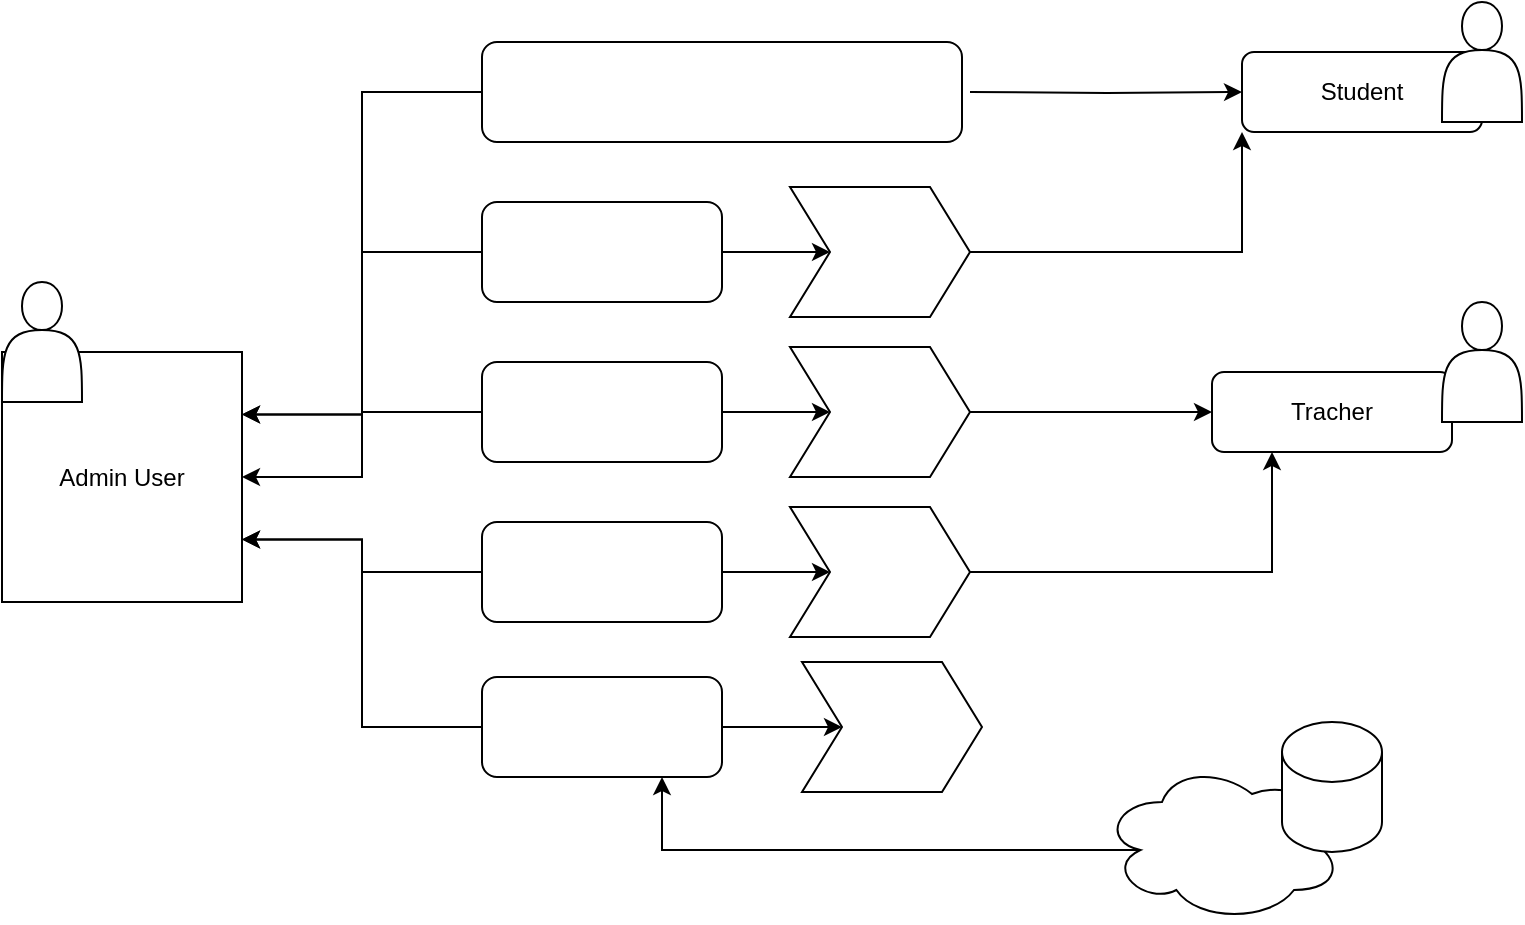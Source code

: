 <mxfile version="21.3.7" type="github">
  <diagram id="C5RBs43oDa-KdzZeNtuy" name="Page-1">
    <mxGraphModel dx="1032" dy="513" grid="1" gridSize="10" guides="1" tooltips="1" connect="1" arrows="1" fold="1" page="1" pageScale="1" pageWidth="827" pageHeight="1169" math="0" shadow="0">
      <root>
        <mxCell id="WIyWlLk6GJQsqaUBKTNV-0" />
        <mxCell id="WIyWlLk6GJQsqaUBKTNV-1" parent="WIyWlLk6GJQsqaUBKTNV-0" />
        <mxCell id="WIyWlLk6GJQsqaUBKTNV-7" value="Student" style="rounded=1;whiteSpace=wrap;html=1;fontSize=12;glass=0;strokeWidth=1;shadow=0;" parent="WIyWlLk6GJQsqaUBKTNV-1" vertex="1">
          <mxGeometry x="640" y="85" width="120" height="40" as="geometry" />
        </mxCell>
        <mxCell id="tOOunKCmAssYYQt0ti_w-0" value="Admin User" style="rounded=0;whiteSpace=wrap;html=1;" vertex="1" parent="WIyWlLk6GJQsqaUBKTNV-1">
          <mxGeometry x="20" y="235" width="120" height="125" as="geometry" />
        </mxCell>
        <mxCell id="tOOunKCmAssYYQt0ti_w-11" style="edgeStyle=orthogonalEdgeStyle;rounded=0;orthogonalLoop=1;jettySize=auto;html=1;entryX=1;entryY=0.25;entryDx=0;entryDy=0;" edge="1" parent="WIyWlLk6GJQsqaUBKTNV-1" source="tOOunKCmAssYYQt0ti_w-4" target="tOOunKCmAssYYQt0ti_w-0">
          <mxGeometry relative="1" as="geometry" />
        </mxCell>
        <mxCell id="tOOunKCmAssYYQt0ti_w-4" value="" style="rounded=1;whiteSpace=wrap;html=1;fontColor=#000066;labelBackgroundColor=#330000;" vertex="1" parent="WIyWlLk6GJQsqaUBKTNV-1">
          <mxGeometry x="260" y="80" width="240" height="50" as="geometry" />
        </mxCell>
        <mxCell id="tOOunKCmAssYYQt0ti_w-18" style="edgeStyle=orthogonalEdgeStyle;rounded=0;orthogonalLoop=1;jettySize=auto;html=1;entryX=1;entryY=0.25;entryDx=0;entryDy=0;" edge="1" parent="WIyWlLk6GJQsqaUBKTNV-1" source="tOOunKCmAssYYQt0ti_w-5" target="tOOunKCmAssYYQt0ti_w-0">
          <mxGeometry relative="1" as="geometry" />
        </mxCell>
        <mxCell id="tOOunKCmAssYYQt0ti_w-36" value="" style="edgeStyle=orthogonalEdgeStyle;rounded=0;orthogonalLoop=1;jettySize=auto;html=1;" edge="1" parent="WIyWlLk6GJQsqaUBKTNV-1" source="tOOunKCmAssYYQt0ti_w-5" target="tOOunKCmAssYYQt0ti_w-31">
          <mxGeometry relative="1" as="geometry" />
        </mxCell>
        <mxCell id="tOOunKCmAssYYQt0ti_w-5" value="" style="rounded=1;whiteSpace=wrap;html=1;" vertex="1" parent="WIyWlLk6GJQsqaUBKTNV-1">
          <mxGeometry x="260" y="160" width="120" height="50" as="geometry" />
        </mxCell>
        <mxCell id="tOOunKCmAssYYQt0ti_w-14" style="edgeStyle=orthogonalEdgeStyle;rounded=0;orthogonalLoop=1;jettySize=auto;html=1;entryX=1;entryY=0.5;entryDx=0;entryDy=0;" edge="1" parent="WIyWlLk6GJQsqaUBKTNV-1" source="tOOunKCmAssYYQt0ti_w-6" target="tOOunKCmAssYYQt0ti_w-0">
          <mxGeometry relative="1" as="geometry" />
        </mxCell>
        <mxCell id="tOOunKCmAssYYQt0ti_w-37" value="" style="edgeStyle=orthogonalEdgeStyle;rounded=0;orthogonalLoop=1;jettySize=auto;html=1;" edge="1" parent="WIyWlLk6GJQsqaUBKTNV-1" source="tOOunKCmAssYYQt0ti_w-6" target="tOOunKCmAssYYQt0ti_w-32">
          <mxGeometry relative="1" as="geometry" />
        </mxCell>
        <mxCell id="tOOunKCmAssYYQt0ti_w-6" value="" style="rounded=1;whiteSpace=wrap;html=1;" vertex="1" parent="WIyWlLk6GJQsqaUBKTNV-1">
          <mxGeometry x="260" y="240" width="120" height="50" as="geometry" />
        </mxCell>
        <mxCell id="tOOunKCmAssYYQt0ti_w-19" style="edgeStyle=orthogonalEdgeStyle;rounded=0;orthogonalLoop=1;jettySize=auto;html=1;entryX=1;entryY=0.75;entryDx=0;entryDy=0;" edge="1" parent="WIyWlLk6GJQsqaUBKTNV-1" source="tOOunKCmAssYYQt0ti_w-8" target="tOOunKCmAssYYQt0ti_w-0">
          <mxGeometry relative="1" as="geometry" />
        </mxCell>
        <mxCell id="tOOunKCmAssYYQt0ti_w-42" value="" style="edgeStyle=orthogonalEdgeStyle;rounded=0;orthogonalLoop=1;jettySize=auto;html=1;" edge="1" parent="WIyWlLk6GJQsqaUBKTNV-1" source="tOOunKCmAssYYQt0ti_w-8" target="tOOunKCmAssYYQt0ti_w-33">
          <mxGeometry relative="1" as="geometry" />
        </mxCell>
        <mxCell id="tOOunKCmAssYYQt0ti_w-8" value="" style="rounded=1;whiteSpace=wrap;html=1;" vertex="1" parent="WIyWlLk6GJQsqaUBKTNV-1">
          <mxGeometry x="260" y="320" width="120" height="50" as="geometry" />
        </mxCell>
        <mxCell id="tOOunKCmAssYYQt0ti_w-13" style="edgeStyle=orthogonalEdgeStyle;rounded=0;orthogonalLoop=1;jettySize=auto;html=1;entryX=1;entryY=0.75;entryDx=0;entryDy=0;" edge="1" parent="WIyWlLk6GJQsqaUBKTNV-1" source="tOOunKCmAssYYQt0ti_w-9" target="tOOunKCmAssYYQt0ti_w-0">
          <mxGeometry relative="1" as="geometry" />
        </mxCell>
        <mxCell id="tOOunKCmAssYYQt0ti_w-39" value="" style="edgeStyle=orthogonalEdgeStyle;rounded=0;orthogonalLoop=1;jettySize=auto;html=1;" edge="1" parent="WIyWlLk6GJQsqaUBKTNV-1" source="tOOunKCmAssYYQt0ti_w-9" target="tOOunKCmAssYYQt0ti_w-34">
          <mxGeometry relative="1" as="geometry" />
        </mxCell>
        <mxCell id="tOOunKCmAssYYQt0ti_w-9" value="" style="rounded=1;whiteSpace=wrap;html=1;" vertex="1" parent="WIyWlLk6GJQsqaUBKTNV-1">
          <mxGeometry x="260" y="397.5" width="120" height="50" as="geometry" />
        </mxCell>
        <mxCell id="tOOunKCmAssYYQt0ti_w-22" style="edgeStyle=orthogonalEdgeStyle;rounded=0;orthogonalLoop=1;jettySize=auto;html=1;entryX=0.75;entryY=1;entryDx=0;entryDy=0;exitX=0.16;exitY=0.55;exitDx=0;exitDy=0;exitPerimeter=0;" edge="1" parent="WIyWlLk6GJQsqaUBKTNV-1" source="tOOunKCmAssYYQt0ti_w-20" target="tOOunKCmAssYYQt0ti_w-9">
          <mxGeometry relative="1" as="geometry" />
        </mxCell>
        <mxCell id="tOOunKCmAssYYQt0ti_w-20" value="" style="ellipse;shape=cloud;whiteSpace=wrap;html=1;" vertex="1" parent="WIyWlLk6GJQsqaUBKTNV-1">
          <mxGeometry x="570" y="440" width="120" height="80" as="geometry" />
        </mxCell>
        <mxCell id="tOOunKCmAssYYQt0ti_w-21" value="" style="shape=cylinder3;whiteSpace=wrap;html=1;boundedLbl=1;backgroundOutline=1;size=15;" vertex="1" parent="WIyWlLk6GJQsqaUBKTNV-1">
          <mxGeometry x="660" y="420" width="50" height="65" as="geometry" />
        </mxCell>
        <mxCell id="tOOunKCmAssYYQt0ti_w-30" style="edgeStyle=orthogonalEdgeStyle;rounded=0;orthogonalLoop=1;jettySize=auto;html=1;" edge="1" parent="WIyWlLk6GJQsqaUBKTNV-1" target="WIyWlLk6GJQsqaUBKTNV-7">
          <mxGeometry relative="1" as="geometry">
            <mxPoint x="504" y="105" as="sourcePoint" />
          </mxGeometry>
        </mxCell>
        <mxCell id="tOOunKCmAssYYQt0ti_w-43" style="edgeStyle=orthogonalEdgeStyle;rounded=0;orthogonalLoop=1;jettySize=auto;html=1;entryX=0;entryY=1;entryDx=0;entryDy=0;" edge="1" parent="WIyWlLk6GJQsqaUBKTNV-1" source="tOOunKCmAssYYQt0ti_w-31" target="WIyWlLk6GJQsqaUBKTNV-7">
          <mxGeometry relative="1" as="geometry" />
        </mxCell>
        <mxCell id="tOOunKCmAssYYQt0ti_w-31" value="" style="shape=step;perimeter=stepPerimeter;whiteSpace=wrap;html=1;fixedSize=1;" vertex="1" parent="WIyWlLk6GJQsqaUBKTNV-1">
          <mxGeometry x="414" y="152.5" width="90" height="65" as="geometry" />
        </mxCell>
        <mxCell id="tOOunKCmAssYYQt0ti_w-51" style="edgeStyle=orthogonalEdgeStyle;rounded=0;orthogonalLoop=1;jettySize=auto;html=1;" edge="1" parent="WIyWlLk6GJQsqaUBKTNV-1" source="tOOunKCmAssYYQt0ti_w-32" target="tOOunKCmAssYYQt0ti_w-44">
          <mxGeometry relative="1" as="geometry" />
        </mxCell>
        <mxCell id="tOOunKCmAssYYQt0ti_w-32" value="" style="shape=step;perimeter=stepPerimeter;whiteSpace=wrap;html=1;fixedSize=1;" vertex="1" parent="WIyWlLk6GJQsqaUBKTNV-1">
          <mxGeometry x="414" y="232.5" width="90" height="65" as="geometry" />
        </mxCell>
        <mxCell id="tOOunKCmAssYYQt0ti_w-48" style="edgeStyle=orthogonalEdgeStyle;rounded=0;orthogonalLoop=1;jettySize=auto;html=1;entryX=0.25;entryY=1;entryDx=0;entryDy=0;" edge="1" parent="WIyWlLk6GJQsqaUBKTNV-1" source="tOOunKCmAssYYQt0ti_w-33" target="tOOunKCmAssYYQt0ti_w-44">
          <mxGeometry relative="1" as="geometry" />
        </mxCell>
        <mxCell id="tOOunKCmAssYYQt0ti_w-33" value="" style="shape=step;perimeter=stepPerimeter;whiteSpace=wrap;html=1;fixedSize=1;" vertex="1" parent="WIyWlLk6GJQsqaUBKTNV-1">
          <mxGeometry x="414" y="312.5" width="90" height="65" as="geometry" />
        </mxCell>
        <mxCell id="tOOunKCmAssYYQt0ti_w-34" value="" style="shape=step;perimeter=stepPerimeter;whiteSpace=wrap;html=1;fixedSize=1;" vertex="1" parent="WIyWlLk6GJQsqaUBKTNV-1">
          <mxGeometry x="420" y="390" width="90" height="65" as="geometry" />
        </mxCell>
        <mxCell id="tOOunKCmAssYYQt0ti_w-44" value="Tracher" style="rounded=1;whiteSpace=wrap;html=1;fontSize=12;glass=0;strokeWidth=1;shadow=0;" vertex="1" parent="WIyWlLk6GJQsqaUBKTNV-1">
          <mxGeometry x="625" y="245" width="120" height="40" as="geometry" />
        </mxCell>
        <mxCell id="tOOunKCmAssYYQt0ti_w-45" value="" style="shape=actor;whiteSpace=wrap;html=1;" vertex="1" parent="WIyWlLk6GJQsqaUBKTNV-1">
          <mxGeometry x="740" y="60" width="40" height="60" as="geometry" />
        </mxCell>
        <mxCell id="tOOunKCmAssYYQt0ti_w-46" value="" style="shape=actor;whiteSpace=wrap;html=1;" vertex="1" parent="WIyWlLk6GJQsqaUBKTNV-1">
          <mxGeometry x="740" y="210" width="40" height="60" as="geometry" />
        </mxCell>
        <mxCell id="tOOunKCmAssYYQt0ti_w-47" value="" style="shape=actor;whiteSpace=wrap;html=1;" vertex="1" parent="WIyWlLk6GJQsqaUBKTNV-1">
          <mxGeometry x="20" y="200" width="40" height="60" as="geometry" />
        </mxCell>
      </root>
    </mxGraphModel>
  </diagram>
</mxfile>
